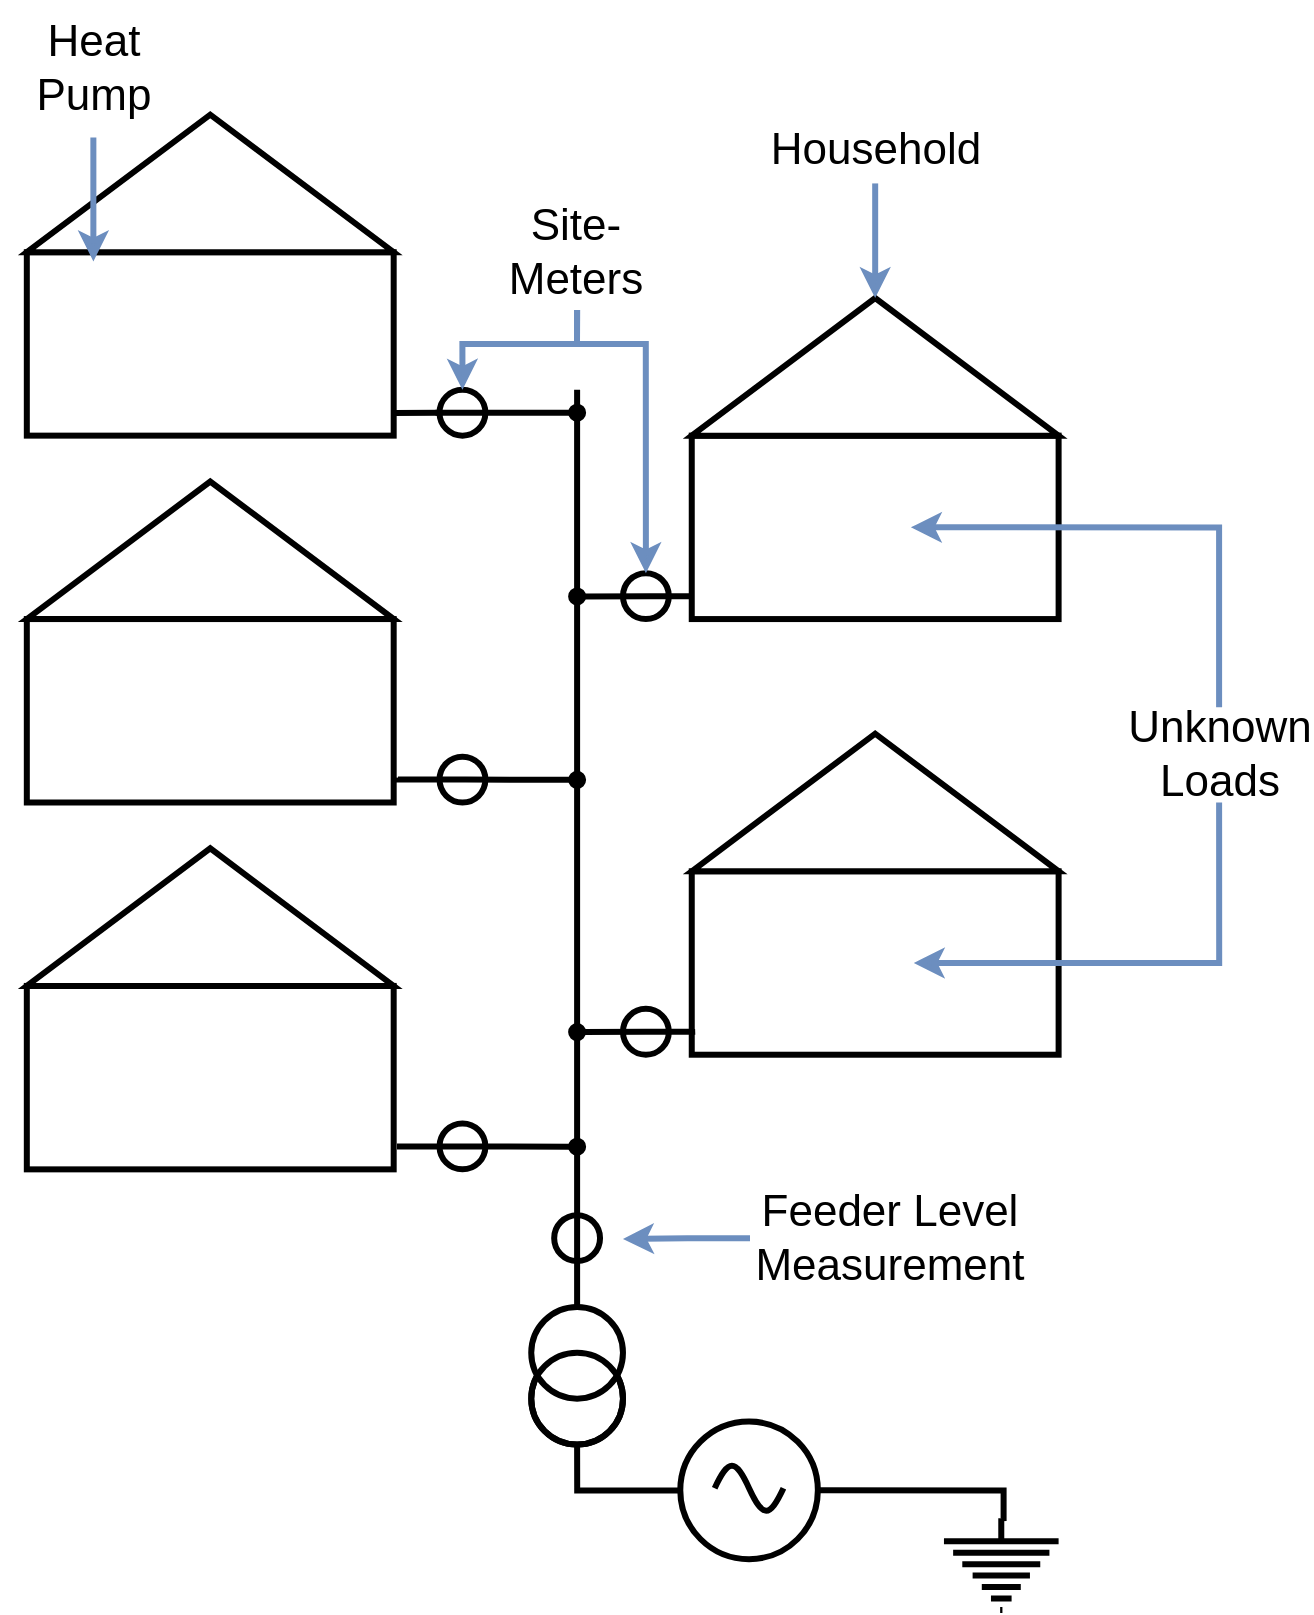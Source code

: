 <mxfile version="20.2.3" type="device"><diagram id="Nb8u7X3w3T1VZHxH_iOB" name="Page-1"><mxGraphModel dx="1718" dy="924" grid="1" gridSize="10" guides="1" tooltips="1" connect="1" arrows="1" fold="1" page="1" pageScale="1" pageWidth="850" pageHeight="1100" math="0" shadow="0"><root><mxCell id="0"/><mxCell id="1" parent="0"/><mxCell id="g3vO5ZKTZA1pHlQGK2Xn-56" value="" style="ellipse;whiteSpace=wrap;html=1;aspect=fixed;strokeWidth=3;fillColor=none;" vertex="1" parent="1"><mxGeometry x="535.142" y="935.786" width="68.785" height="68.785" as="geometry"/></mxCell><mxCell id="g3vO5ZKTZA1pHlQGK2Xn-4" value="" style="rounded=0;whiteSpace=wrap;html=1;strokeWidth=3;" vertex="1" parent="1"><mxGeometry x="208.41" y="534.536" width="183.429" height="91.714" as="geometry"/></mxCell><mxCell id="g3vO5ZKTZA1pHlQGK2Xn-1" value="" style="rounded=0;whiteSpace=wrap;html=1;strokeWidth=3;" vertex="1" parent="1"><mxGeometry x="208.41" y="351.107" width="183.429" height="91.714" as="geometry"/></mxCell><mxCell id="g3vO5ZKTZA1pHlQGK2Xn-2" value="" style="triangle;whiteSpace=wrap;html=1;rotation=-90;strokeWidth=3;" vertex="1" parent="1"><mxGeometry x="265.731" y="225" width="68.786" height="183.429" as="geometry"/></mxCell><mxCell id="g3vO5ZKTZA1pHlQGK2Xn-3" value="" style="shape=image;html=1;verticalAlign=top;verticalLabelPosition=bottom;labelBackgroundColor=#ffffff;imageAspect=0;aspect=fixed;image=https://cdn1.iconfinder.com/data/icons/iconoir-vol-1/24/air-conditioner-128.png;strokeWidth=3;" vertex="1" parent="1"><mxGeometry x="212.998" y="355.696" width="57.388" height="57.388" as="geometry"/></mxCell><mxCell id="g3vO5ZKTZA1pHlQGK2Xn-5" value="" style="triangle;whiteSpace=wrap;html=1;rotation=-90;strokeWidth=3;" vertex="1" parent="1"><mxGeometry x="265.731" y="408.429" width="68.786" height="183.429" as="geometry"/></mxCell><mxCell id="g3vO5ZKTZA1pHlQGK2Xn-7" value="" style="rounded=0;whiteSpace=wrap;html=1;strokeWidth=3;" vertex="1" parent="1"><mxGeometry x="208.41" y="717.965" width="183.429" height="91.714" as="geometry"/></mxCell><mxCell id="g3vO5ZKTZA1pHlQGK2Xn-8" value="" style="triangle;whiteSpace=wrap;html=1;rotation=-90;strokeWidth=3;" vertex="1" parent="1"><mxGeometry x="265.731" y="591.858" width="68.786" height="183.429" as="geometry"/></mxCell><mxCell id="g3vO5ZKTZA1pHlQGK2Xn-10" value="" style="rounded=0;whiteSpace=wrap;html=1;strokeWidth=3;" vertex="1" parent="1"><mxGeometry x="540.874" y="442.822" width="183.429" height="91.714" as="geometry"/></mxCell><mxCell id="g3vO5ZKTZA1pHlQGK2Xn-11" value="" style="triangle;whiteSpace=wrap;html=1;rotation=-90;strokeWidth=3;" vertex="1" parent="1"><mxGeometry x="598.196" y="316.714" width="68.786" height="183.429" as="geometry"/></mxCell><mxCell id="g3vO5ZKTZA1pHlQGK2Xn-13" value="" style="rounded=0;whiteSpace=wrap;html=1;strokeWidth=3;" vertex="1" parent="1"><mxGeometry x="540.874" y="660.643" width="183.429" height="91.714" as="geometry"/></mxCell><mxCell id="g3vO5ZKTZA1pHlQGK2Xn-14" value="" style="triangle;whiteSpace=wrap;html=1;rotation=-90;strokeWidth=3;" vertex="1" parent="1"><mxGeometry x="598.196" y="534.536" width="68.786" height="183.429" as="geometry"/></mxCell><mxCell id="g3vO5ZKTZA1pHlQGK2Xn-25" style="edgeStyle=orthogonalEdgeStyle;rounded=0;orthogonalLoop=1;jettySize=auto;html=1;exitX=0;exitY=0.5;exitDx=0;exitDy=0;entryX=1;entryY=0.876;entryDx=0;entryDy=0;entryPerimeter=0;endArrow=none;endFill=0;strokeWidth=3;" edge="1" parent="1" source="g3vO5ZKTZA1pHlQGK2Xn-16" target="g3vO5ZKTZA1pHlQGK2Xn-1"><mxGeometry relative="1" as="geometry"/></mxCell><mxCell id="g3vO5ZKTZA1pHlQGK2Xn-27" style="edgeStyle=orthogonalEdgeStyle;rounded=0;orthogonalLoop=1;jettySize=auto;html=1;exitX=0;exitY=0.5;exitDx=0;exitDy=0;endArrow=oval;endFill=1;strokeWidth=3;" edge="1" parent="1" source="g3vO5ZKTZA1pHlQGK2Xn-16"><mxGeometry relative="1" as="geometry"><mxPoint x="483.553" y="431.357" as="targetPoint"/><Array as="points"><mxPoint x="412.759" y="431.14"/><mxPoint x="412.759" y="431.14"/></Array></mxGeometry></mxCell><mxCell id="g3vO5ZKTZA1pHlQGK2Xn-16" value="" style="ellipse;whiteSpace=wrap;html=1;aspect=fixed;fillColor=none;strokeWidth=3;" vertex="1" parent="1"><mxGeometry x="414.767" y="419.893" width="22.928" height="22.928" as="geometry"/></mxCell><mxCell id="g3vO5ZKTZA1pHlQGK2Xn-23" style="edgeStyle=orthogonalEdgeStyle;rounded=0;orthogonalLoop=1;jettySize=auto;html=1;exitX=1;exitY=0.5;exitDx=0;exitDy=0;entryX=-0.004;entryY=0.876;entryDx=0;entryDy=0;entryPerimeter=0;endArrow=none;endFill=0;strokeWidth=3;" edge="1" parent="1" source="g3vO5ZKTZA1pHlQGK2Xn-17" target="g3vO5ZKTZA1pHlQGK2Xn-10"><mxGeometry relative="1" as="geometry"/></mxCell><mxCell id="g3vO5ZKTZA1pHlQGK2Xn-28" style="edgeStyle=orthogonalEdgeStyle;rounded=0;orthogonalLoop=1;jettySize=auto;html=1;exitX=1;exitY=0.5;exitDx=0;exitDy=0;endArrow=oval;endFill=1;strokeWidth=3;" edge="1" parent="1" source="g3vO5ZKTZA1pHlQGK2Xn-17"><mxGeometry relative="1" as="geometry"><mxPoint x="483.553" y="523.199" as="targetPoint"/><Array as="points"><mxPoint x="520" y="523"/><mxPoint x="520" y="523"/></Array></mxGeometry></mxCell><mxCell id="g3vO5ZKTZA1pHlQGK2Xn-17" value="" style="ellipse;whiteSpace=wrap;html=1;aspect=fixed;fillColor=none;strokeWidth=3;" vertex="1" parent="1"><mxGeometry x="506.481" y="511.607" width="22.928" height="22.928" as="geometry"/></mxCell><mxCell id="g3vO5ZKTZA1pHlQGK2Xn-22" style="edgeStyle=orthogonalEdgeStyle;rounded=0;orthogonalLoop=1;jettySize=auto;html=1;exitX=0;exitY=0.5;exitDx=0;exitDy=0;entryX=1.012;entryY=0.864;entryDx=0;entryDy=0;entryPerimeter=0;endArrow=none;endFill=0;strokeWidth=3;" edge="1" parent="1" source="g3vO5ZKTZA1pHlQGK2Xn-18" target="g3vO5ZKTZA1pHlQGK2Xn-4"><mxGeometry relative="1" as="geometry"/></mxCell><mxCell id="g3vO5ZKTZA1pHlQGK2Xn-29" style="edgeStyle=orthogonalEdgeStyle;rounded=0;orthogonalLoop=1;jettySize=auto;html=1;exitX=0;exitY=0.5;exitDx=0;exitDy=0;endArrow=oval;endFill=1;strokeWidth=3;" edge="1" parent="1" source="g3vO5ZKTZA1pHlQGK2Xn-18"><mxGeometry relative="1" as="geometry"><mxPoint x="483.553" y="614.913" as="targetPoint"/><Array as="points"><mxPoint x="427.806" y="614.71"/><mxPoint x="427.806" y="614.71"/></Array></mxGeometry></mxCell><mxCell id="g3vO5ZKTZA1pHlQGK2Xn-18" value="" style="ellipse;whiteSpace=wrap;html=1;aspect=fixed;fillColor=none;strokeWidth=3;" vertex="1" parent="1"><mxGeometry x="414.767" y="603.322" width="22.928" height="22.928" as="geometry"/></mxCell><mxCell id="g3vO5ZKTZA1pHlQGK2Xn-24" style="edgeStyle=orthogonalEdgeStyle;rounded=0;orthogonalLoop=1;jettySize=auto;html=1;exitX=1;exitY=0.5;exitDx=0;exitDy=0;entryX=0.001;entryY=0.861;entryDx=0;entryDy=0;entryPerimeter=0;endArrow=none;endFill=0;strokeWidth=3;" edge="1" parent="1" source="g3vO5ZKTZA1pHlQGK2Xn-19" target="g3vO5ZKTZA1pHlQGK2Xn-13"><mxGeometry relative="1" as="geometry"/></mxCell><mxCell id="g3vO5ZKTZA1pHlQGK2Xn-30" style="edgeStyle=orthogonalEdgeStyle;rounded=0;orthogonalLoop=1;jettySize=auto;html=1;exitX=1;exitY=0.5;exitDx=0;exitDy=0;endArrow=oval;endFill=1;strokeWidth=3;" edge="1" parent="1" source="g3vO5ZKTZA1pHlQGK2Xn-19"><mxGeometry relative="1" as="geometry"><mxPoint x="483.553" y="741.021" as="targetPoint"/><Array as="points"><mxPoint x="518" y="741"/><mxPoint x="518" y="741"/></Array></mxGeometry></mxCell><mxCell id="g3vO5ZKTZA1pHlQGK2Xn-19" value="" style="ellipse;whiteSpace=wrap;html=1;aspect=fixed;fillColor=none;strokeWidth=3;" vertex="1" parent="1"><mxGeometry x="506.481" y="729.429" width="22.928" height="22.928" as="geometry"/></mxCell><mxCell id="g3vO5ZKTZA1pHlQGK2Xn-21" style="edgeStyle=orthogonalEdgeStyle;rounded=0;orthogonalLoop=1;jettySize=auto;html=1;exitX=0;exitY=0.5;exitDx=0;exitDy=0;entryX=1.009;entryY=0.87;entryDx=0;entryDy=0;entryPerimeter=0;endArrow=none;endFill=0;strokeWidth=3;" edge="1" parent="1" source="g3vO5ZKTZA1pHlQGK2Xn-20" target="g3vO5ZKTZA1pHlQGK2Xn-7"><mxGeometry relative="1" as="geometry"/></mxCell><mxCell id="g3vO5ZKTZA1pHlQGK2Xn-31" style="edgeStyle=orthogonalEdgeStyle;rounded=0;orthogonalLoop=1;jettySize=auto;html=1;exitX=0;exitY=0.5;exitDx=0;exitDy=0;endArrow=oval;endFill=1;strokeWidth=3;" edge="1" parent="1" source="g3vO5ZKTZA1pHlQGK2Xn-20"><mxGeometry relative="1" as="geometry"><mxPoint x="483.553" y="798.342" as="targetPoint"/><Array as="points"><mxPoint x="427.806" y="798.28"/><mxPoint x="427.806" y="798.28"/></Array></mxGeometry></mxCell><mxCell id="g3vO5ZKTZA1pHlQGK2Xn-20" value="" style="ellipse;whiteSpace=wrap;html=1;aspect=fixed;fillColor=none;strokeWidth=3;" vertex="1" parent="1"><mxGeometry x="414.767" y="786.751" width="22.928" height="22.928" as="geometry"/></mxCell><mxCell id="g3vO5ZKTZA1pHlQGK2Xn-26" value="" style="endArrow=none;html=1;rounded=0;strokeWidth=3;" edge="1" parent="1"><mxGeometry width="50" height="50" relative="1" as="geometry"><mxPoint x="483.553" y="901.394" as="sourcePoint"/><mxPoint x="483.553" y="419.893" as="targetPoint"/></mxGeometry></mxCell><mxCell id="g3vO5ZKTZA1pHlQGK2Xn-32" value="" style="ellipse;whiteSpace=wrap;html=1;aspect=fixed;fillColor=none;strokeWidth=3;" vertex="1" parent="1"><mxGeometry x="472.089" y="832.608" width="22.928" height="22.928" as="geometry"/></mxCell><mxCell id="g3vO5ZKTZA1pHlQGK2Xn-36" value="" style="shape=image;html=1;verticalAlign=top;verticalLabelPosition=bottom;labelBackgroundColor=#ffffff;imageAspect=0;aspect=fixed;image=https://cdn1.iconfinder.com/data/icons/ui-essential-17/32/UI_Essential_Outline_1_essential-app-ui-question-help-128.png;fillColor=none;strokeWidth=3;" vertex="1" parent="1"><mxGeometry x="614.747" y="470.833" width="35.691" height="35.691" as="geometry"/></mxCell><mxCell id="g3vO5ZKTZA1pHlQGK2Xn-37" value="" style="shape=image;html=1;verticalAlign=top;verticalLabelPosition=bottom;labelBackgroundColor=#ffffff;imageAspect=0;aspect=fixed;image=https://cdn1.iconfinder.com/data/icons/ui-essential-17/32/UI_Essential_Outline_1_essential-app-ui-question-help-128.png;fillColor=none;strokeWidth=3;" vertex="1" parent="1"><mxGeometry x="615.996" y="688.545" width="35.901" height="35.901" as="geometry"/></mxCell><mxCell id="g3vO5ZKTZA1pHlQGK2Xn-39" value="" style="shape=image;html=1;verticalAlign=top;verticalLabelPosition=bottom;labelBackgroundColor=#ffffff;imageAspect=0;aspect=fixed;image=https://cdn1.iconfinder.com/data/icons/ui-essential-17/32/UI_Essential_Outline_1_essential-app-ui-question-help-128.png;fillColor=none;strokeWidth=3;" vertex="1" parent="1"><mxGeometry x="280.242" y="560.512" width="39.769" height="39.769" as="geometry"/></mxCell><mxCell id="g3vO5ZKTZA1pHlQGK2Xn-42" style="edgeStyle=orthogonalEdgeStyle;rounded=0;orthogonalLoop=1;jettySize=auto;html=1;exitX=0.5;exitY=1;exitDx=0;exitDy=0;entryX=0.5;entryY=0;entryDx=0;entryDy=0;endArrow=classic;endFill=1;fillColor=#dae8fc;strokeColor=#6c8ebf;strokeWidth=3;" edge="1" parent="1" source="g3vO5ZKTZA1pHlQGK2Xn-40" target="g3vO5ZKTZA1pHlQGK2Xn-3"><mxGeometry relative="1" as="geometry"><Array as="points"><mxPoint x="241.226" y="294.215"/><mxPoint x="241.226" y="355.907"/></Array></mxGeometry></mxCell><mxCell id="g3vO5ZKTZA1pHlQGK2Xn-40" value="Heat Pump" style="text;html=1;strokeColor=none;fillColor=none;align=center;verticalAlign=middle;whiteSpace=wrap;rounded=0;strokeWidth=3;fontSize=22;" vertex="1" parent="1"><mxGeometry x="195.83" y="225" width="91.714" height="68.786" as="geometry"/></mxCell><mxCell id="g3vO5ZKTZA1pHlQGK2Xn-44" style="edgeStyle=orthogonalEdgeStyle;rounded=0;orthogonalLoop=1;jettySize=auto;html=1;entryX=1;entryY=0.5;entryDx=0;entryDy=0;endArrow=classic;endFill=1;fillColor=#dae8fc;strokeColor=#6c8ebf;strokeWidth=3;" edge="1" parent="1" source="g3vO5ZKTZA1pHlQGK2Xn-43" target="g3vO5ZKTZA1pHlQGK2Xn-36"><mxGeometry relative="1" as="geometry"><Array as="points"><mxPoint x="804.553" y="488.679"/></Array></mxGeometry></mxCell><mxCell id="g3vO5ZKTZA1pHlQGK2Xn-45" style="edgeStyle=orthogonalEdgeStyle;rounded=0;orthogonalLoop=1;jettySize=auto;html=1;exitX=0.5;exitY=1;exitDx=0;exitDy=0;entryX=1;entryY=0.5;entryDx=0;entryDy=0;endArrow=classic;endFill=1;fillColor=#dae8fc;strokeColor=#6c8ebf;strokeWidth=3;" edge="1" parent="1" source="g3vO5ZKTZA1pHlQGK2Xn-43" target="g3vO5ZKTZA1pHlQGK2Xn-37"><mxGeometry relative="1" as="geometry"/></mxCell><mxCell id="g3vO5ZKTZA1pHlQGK2Xn-43" value="Unknown Loads" style="text;html=1;strokeColor=none;fillColor=none;align=center;verticalAlign=middle;whiteSpace=wrap;rounded=0;strokeWidth=3;fontSize=22;" vertex="1" parent="1"><mxGeometry x="758.7" y="578.598" width="91.71" height="47.653" as="geometry"/></mxCell><mxCell id="g3vO5ZKTZA1pHlQGK2Xn-47" style="edgeStyle=orthogonalEdgeStyle;rounded=0;orthogonalLoop=1;jettySize=auto;html=1;entryX=0.5;entryY=0;entryDx=0;entryDy=0;endArrow=classic;endFill=1;fillColor=#dae8fc;strokeColor=#6c8ebf;exitX=0.5;exitY=1;exitDx=0;exitDy=0;strokeWidth=3;" edge="1" parent="1" source="g3vO5ZKTZA1pHlQGK2Xn-46" target="g3vO5ZKTZA1pHlQGK2Xn-17"><mxGeometry relative="1" as="geometry"><Array as="points"><mxPoint x="483.553" y="396.964"/><mxPoint x="517.946" y="396.964"/></Array></mxGeometry></mxCell><mxCell id="g3vO5ZKTZA1pHlQGK2Xn-46" value="Site-Meters" style="text;html=1;strokeColor=none;fillColor=none;align=center;verticalAlign=middle;whiteSpace=wrap;rounded=0;strokeWidth=3;fontSize=22;" vertex="1" parent="1"><mxGeometry x="428.3" y="322.8" width="110.49" height="57.2" as="geometry"/></mxCell><mxCell id="g3vO5ZKTZA1pHlQGK2Xn-48" style="edgeStyle=orthogonalEdgeStyle;rounded=0;orthogonalLoop=1;jettySize=auto;html=1;entryX=0.5;entryY=0;entryDx=0;entryDy=0;endArrow=classic;endFill=1;fillColor=#dae8fc;strokeColor=#6c8ebf;exitX=0.5;exitY=1;exitDx=0;exitDy=0;strokeWidth=3;" edge="1" parent="1" source="g3vO5ZKTZA1pHlQGK2Xn-46" target="g3vO5ZKTZA1pHlQGK2Xn-16"><mxGeometry relative="1" as="geometry"><mxPoint x="506.481" y="374.036" as="sourcePoint"/><mxPoint x="540.874" y="534.536" as="targetPoint"/><Array as="points"><mxPoint x="483.553" y="396.964"/><mxPoint x="426.231" y="396.964"/></Array></mxGeometry></mxCell><mxCell id="g3vO5ZKTZA1pHlQGK2Xn-59" style="edgeStyle=orthogonalEdgeStyle;rounded=0;orthogonalLoop=1;jettySize=auto;html=1;exitX=0;exitY=0.5;exitDx=0;exitDy=0;endArrow=classic;endFill=1;fillColor=#dae8fc;strokeColor=#6c8ebf;strokeWidth=3;" edge="1" parent="1" source="g3vO5ZKTZA1pHlQGK2Xn-49"><mxGeometry relative="1" as="geometry"><mxPoint x="506.481" y="844.531" as="targetPoint"/></mxGeometry></mxCell><mxCell id="g3vO5ZKTZA1pHlQGK2Xn-49" value="Feeder Level Measurement" style="text;html=1;strokeColor=none;fillColor=none;align=center;verticalAlign=middle;whiteSpace=wrap;rounded=0;strokeWidth=3;fontSize=22;" vertex="1" parent="1"><mxGeometry x="570" y="809.68" width="140.12" height="68.78" as="geometry"/></mxCell><mxCell id="g3vO5ZKTZA1pHlQGK2Xn-52" style="edgeStyle=orthogonalEdgeStyle;rounded=0;orthogonalLoop=1;jettySize=auto;html=1;exitX=0.5;exitY=1;exitDx=0;exitDy=0;exitPerimeter=0;entryX=0;entryY=0.5;entryDx=0;entryDy=0;endArrow=none;endFill=0;strokeWidth=3;" edge="1" parent="1" source="g3vO5ZKTZA1pHlQGK2Xn-53" target="g3vO5ZKTZA1pHlQGK2Xn-56"><mxGeometry relative="1" as="geometry"><Array as="points"><mxPoint x="483.553" y="970.179"/><mxPoint x="536.289" y="970.179"/></Array></mxGeometry></mxCell><mxCell id="g3vO5ZKTZA1pHlQGK2Xn-53" value="" style="verticalLabelPosition=bottom;shadow=0;dashed=0;align=center;html=1;verticalAlign=top;strokeWidth=3;shape=mxgraph.electrical.signal_sources.current_source;rotation=0;" vertex="1" parent="1"><mxGeometry x="460.624" y="878.465" width="45.857" height="68.786" as="geometry"/></mxCell><mxCell id="g3vO5ZKTZA1pHlQGK2Xn-57" style="edgeStyle=orthogonalEdgeStyle;rounded=0;orthogonalLoop=1;jettySize=auto;html=1;entryX=1;entryY=0.5;entryDx=0;entryDy=0;endArrow=none;endFill=0;exitX=0.5;exitY=0;exitDx=0;exitDy=0;exitPerimeter=0;strokeWidth=3;" edge="1" parent="1" source="g3vO5ZKTZA1pHlQGK2Xn-58" target="g3vO5ZKTZA1pHlQGK2Xn-56"><mxGeometry relative="1" as="geometry"><mxPoint x="701.374" y="1199.465" as="sourcePoint"/><mxPoint x="609.66" y="1084.822" as="targetPoint"/><Array as="points"><mxPoint x="696.789" y="970.179"/></Array></mxGeometry></mxCell><mxCell id="g3vO5ZKTZA1pHlQGK2Xn-58" value="" style="pointerEvents=1;verticalLabelPosition=bottom;shadow=0;dashed=0;align=center;html=1;verticalAlign=top;shape=mxgraph.electrical.signal_sources.protective_earth;strokeWidth=3;fillColor=none;" vertex="1" parent="1"><mxGeometry x="666.981" y="984.143" width="57.321" height="45.857" as="geometry"/></mxCell><mxCell id="g3vO5ZKTZA1pHlQGK2Xn-55" value="" style="pointerEvents=1;verticalLabelPosition=bottom;shadow=0;dashed=0;align=center;html=1;verticalAlign=top;shape=mxgraph.electrical.waveforms.sine_wave;strokeWidth=3;fillColor=none;" vertex="1" parent="1"><mxGeometry x="552.339" y="954.129" width="34.393" height="30.014" as="geometry"/></mxCell><mxCell id="g3vO5ZKTZA1pHlQGK2Xn-62" style="edgeStyle=orthogonalEdgeStyle;rounded=0;orthogonalLoop=1;jettySize=auto;html=1;exitX=0.5;exitY=1;exitDx=0;exitDy=0;entryX=1;entryY=0.5;entryDx=0;entryDy=0;endArrow=classic;endFill=1;fillColor=#dae8fc;strokeColor=#6c8ebf;strokeWidth=3;" edge="1" parent="1" source="g3vO5ZKTZA1pHlQGK2Xn-60" target="g3vO5ZKTZA1pHlQGK2Xn-11"><mxGeometry relative="1" as="geometry"/></mxCell><mxCell id="g3vO5ZKTZA1pHlQGK2Xn-60" value="Household" style="text;html=1;strokeColor=none;fillColor=none;align=center;verticalAlign=middle;whiteSpace=wrap;rounded=0;strokeWidth=3;fontSize=22;" vertex="1" parent="1"><mxGeometry x="569.535" y="282.321" width="126.107" height="34.393" as="geometry"/></mxCell><mxCell id="g3vO5ZKTZA1pHlQGK2Xn-64" value="" style="shape=image;html=1;verticalAlign=top;verticalLabelPosition=bottom;labelBackgroundColor=#ffffff;imageAspect=0;aspect=fixed;image=https://cdn1.iconfinder.com/data/icons/ui-essential-17/32/UI_Essential_Outline_1_essential-app-ui-question-help-128.png;fillColor=none;strokeWidth=3;" vertex="1" parent="1"><mxGeometry x="281.777" y="377.077" width="39.769" height="39.769" as="geometry"/></mxCell><mxCell id="g3vO5ZKTZA1pHlQGK2Xn-65" value="" style="shape=image;html=1;verticalAlign=top;verticalLabelPosition=bottom;labelBackgroundColor=#ffffff;imageAspect=0;aspect=fixed;image=https://cdn1.iconfinder.com/data/icons/ui-essential-17/32/UI_Essential_Outline_1_essential-app-ui-question-help-128.png;fillColor=none;strokeWidth=3;" vertex="1" parent="1"><mxGeometry x="281.777" y="743.932" width="39.769" height="39.769" as="geometry"/></mxCell></root></mxGraphModel></diagram></mxfile>
